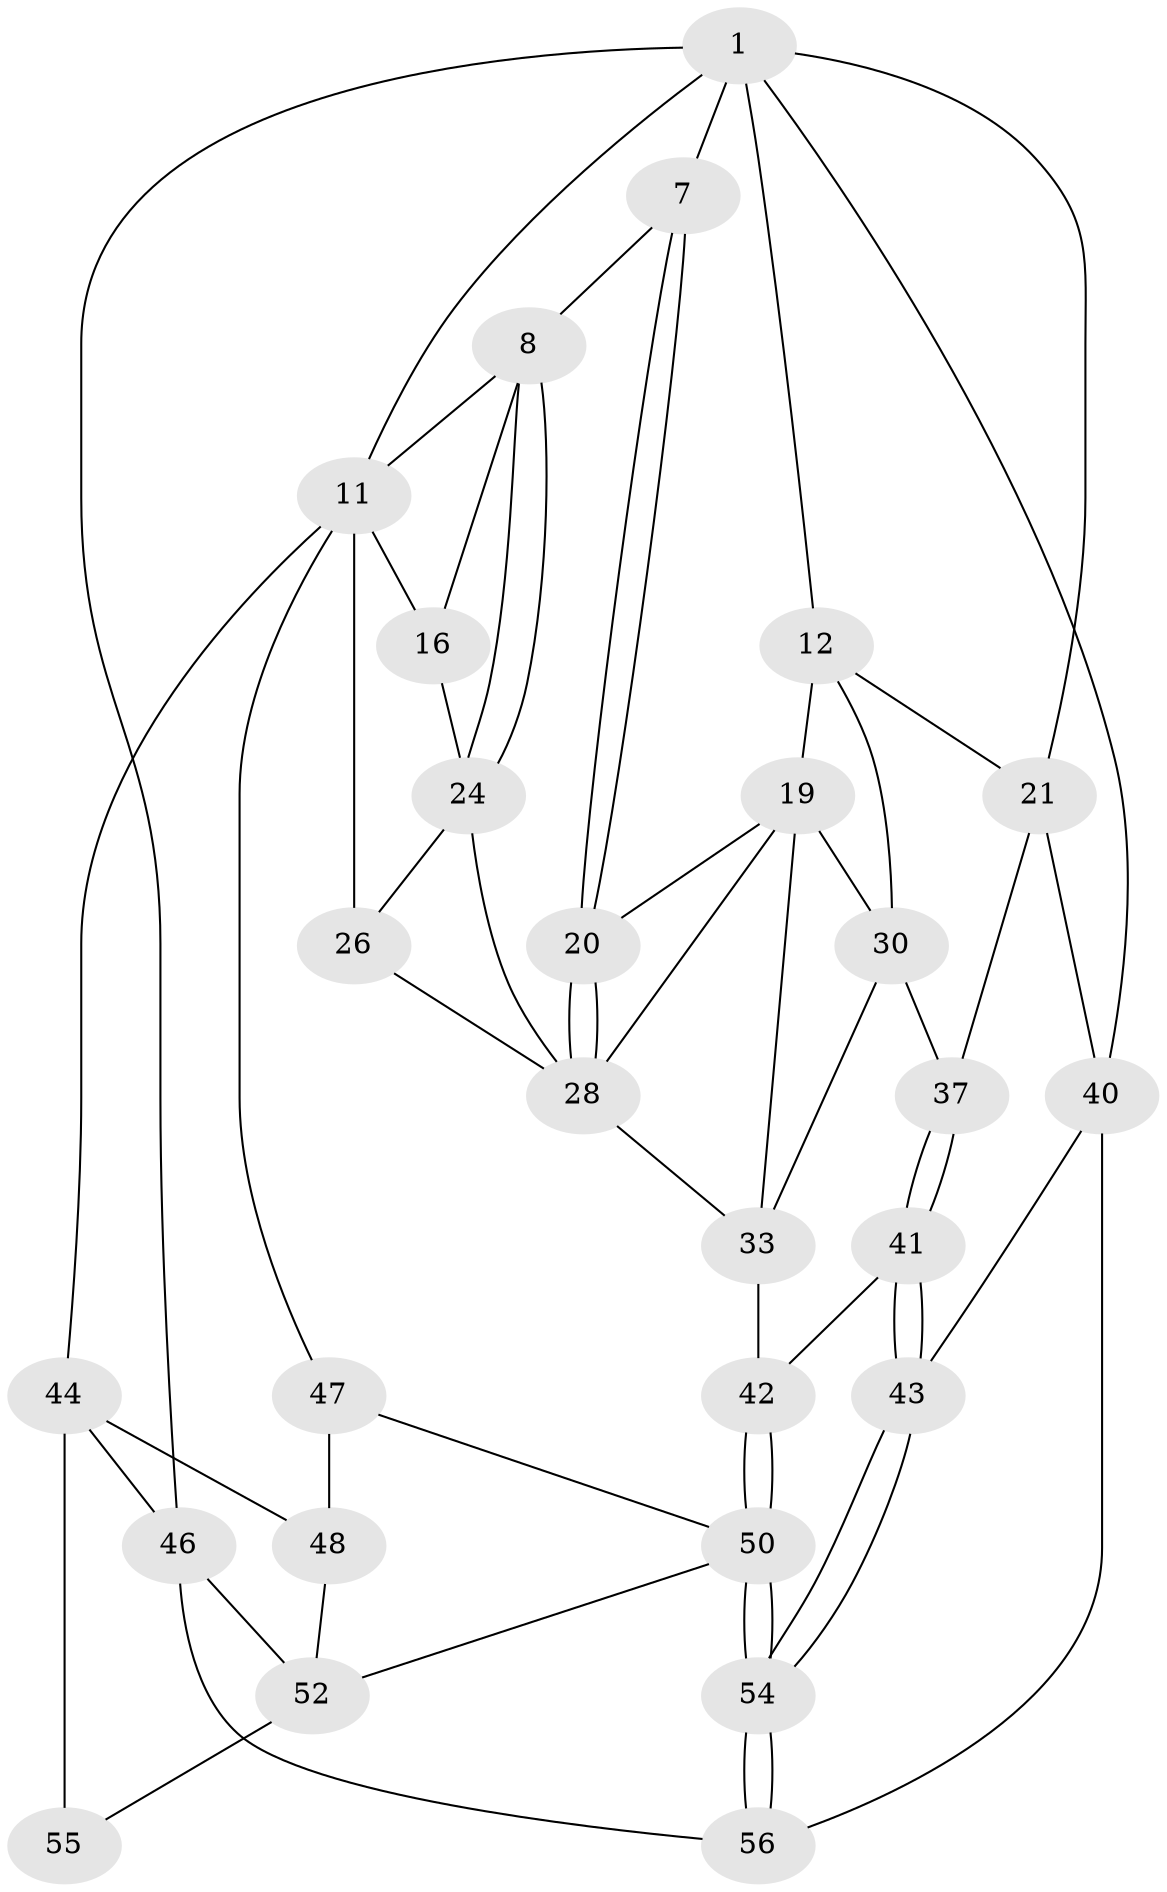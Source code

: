 // original degree distribution, {3: 0.03508771929824561, 4: 0.22807017543859648, 5: 0.5614035087719298, 6: 0.17543859649122806}
// Generated by graph-tools (version 1.1) at 2025/28/03/15/25 16:28:11]
// undirected, 28 vertices, 61 edges
graph export_dot {
graph [start="1"]
  node [color=gray90,style=filled];
  1 [pos="+0.5889641115234552+0",super="+2+6"];
  7 [pos="+0.537401157752299+0.1564078711617611"];
  8 [pos="+0.5071409733447877+0.1538035456994684",super="+9"];
  11 [pos="+0.29571309744368446+0",super="+13"];
  12 [pos="+0.789975765817843+0.13550074099510637",super="+18"];
  16 [pos="+0.2647480823406711+0.18258403783208202",super="+17"];
  19 [pos="+0.61965275500873+0.2094319734709967",super="+31"];
  20 [pos="+0.5660160537583169+0.20878550648368543"];
  21 [pos="+1+0.16886989628872268",super="+39+22"];
  24 [pos="+0.35132545533330106+0.27122874198062685",super="+25"];
  26 [pos="+0.33893413085139856+0.4313442308151264"];
  28 [pos="+0.5655019365195227+0.21193445166314492",super="+29"];
  30 [pos="+0.8125519802444334+0.30081397196490267",super="+38"];
  33 [pos="+0.633087680894979+0.4646383635836423",super="+34"];
  37 [pos="+0.854336903449211+0.502226465194675"];
  40 [pos="+1+0.7210915690994832"];
  41 [pos="+0.8747122162543451+0.6007085073614332"];
  42 [pos="+0.6128844417536602+0.6013689330354605"];
  43 [pos="+0.9998127707335123+0.7113935941777091"];
  44 [pos="+0+0.375921059091734",super="+49+45"];
  46 [pos="+0+1",super="+57"];
  47 [pos="+0.2644559013373876+0.5264629145208848"];
  48 [pos="+0.21926899751984752+0.5768576563942882"];
  50 [pos="+0.5611058524212281+0.7138946682685062",super="+51"];
  52 [pos="+0.2531057333231908+0.8571724468084826",super="+53"];
  54 [pos="+0.6392922978055988+0.9528582748264136"];
  55 [pos="+0.04106523439927024+0.8117531846464169"];
  56 [pos="+0.6207177583268663+1"];
  1 -- 21;
  1 -- 40;
  1 -- 11 [weight=2];
  1 -- 12 [weight=2];
  1 -- 46;
  1 -- 7;
  7 -- 8;
  7 -- 20;
  7 -- 20;
  8 -- 24;
  8 -- 24;
  8 -- 16 [weight=2];
  8 -- 11;
  11 -- 16;
  11 -- 26;
  11 -- 44;
  11 -- 47;
  12 -- 19;
  12 -- 21;
  12 -- 30;
  16 -- 24;
  19 -- 20;
  19 -- 33;
  19 -- 28;
  19 -- 30;
  20 -- 28;
  20 -- 28;
  21 -- 40;
  21 -- 37;
  24 -- 26;
  24 -- 28;
  26 -- 28;
  28 -- 33;
  30 -- 33;
  30 -- 37;
  33 -- 42;
  37 -- 41;
  37 -- 41;
  40 -- 43;
  40 -- 56;
  41 -- 42;
  41 -- 43;
  41 -- 43;
  42 -- 50;
  42 -- 50;
  43 -- 54;
  43 -- 54;
  44 -- 48;
  44 -- 55 [weight=2];
  44 -- 46;
  46 -- 56 [weight=2];
  46 -- 52;
  47 -- 48;
  47 -- 50;
  48 -- 52;
  50 -- 54;
  50 -- 54;
  50 -- 52;
  52 -- 55;
  54 -- 56;
  54 -- 56;
}
